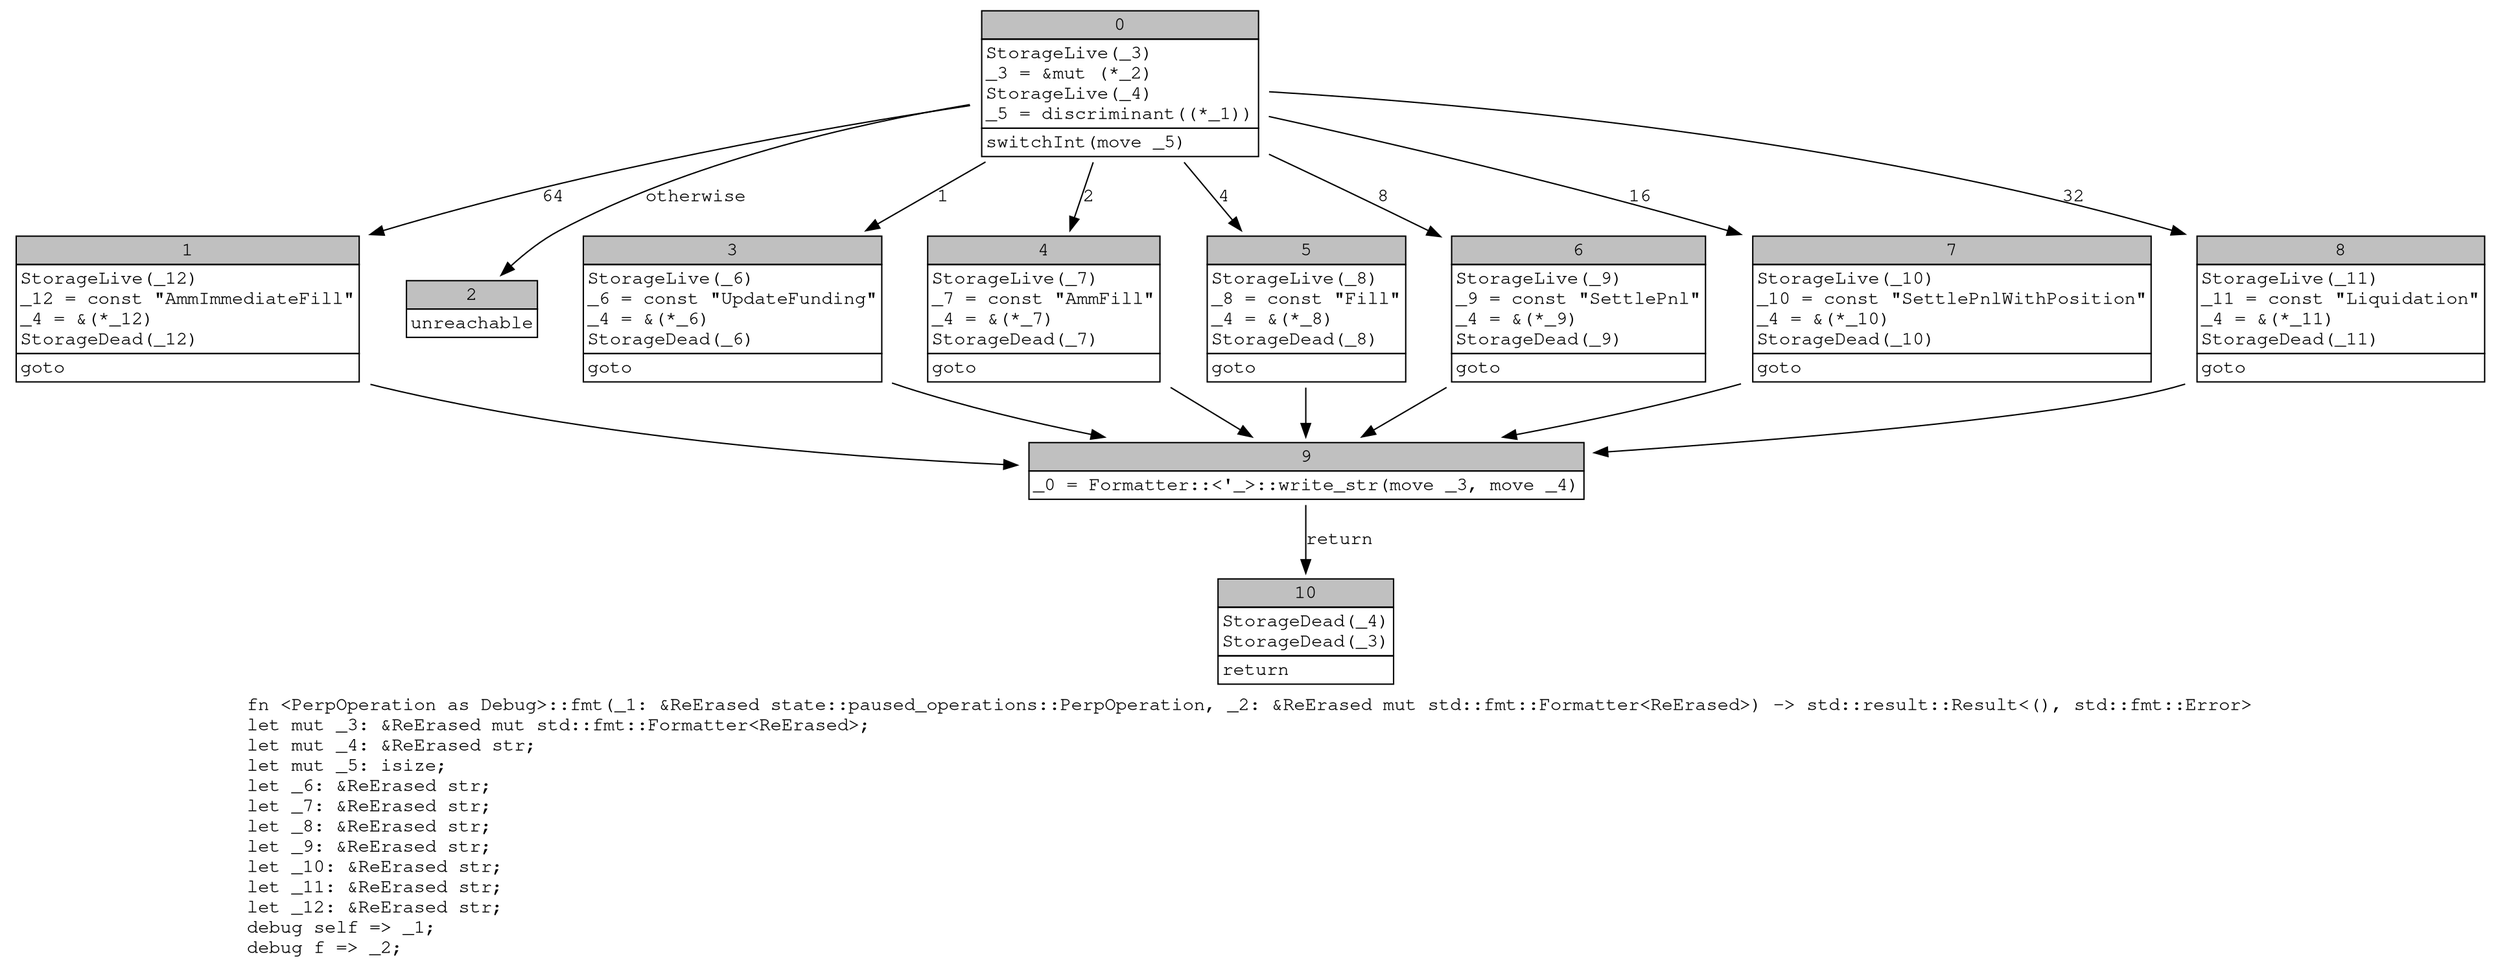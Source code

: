 digraph Mir_0_17077 {
    graph [fontname="Courier, monospace"];
    node [fontname="Courier, monospace"];
    edge [fontname="Courier, monospace"];
    label=<fn &lt;PerpOperation as Debug&gt;::fmt(_1: &amp;ReErased state::paused_operations::PerpOperation, _2: &amp;ReErased mut std::fmt::Formatter&lt;ReErased&gt;) -&gt; std::result::Result&lt;(), std::fmt::Error&gt;<br align="left"/>let mut _3: &amp;ReErased mut std::fmt::Formatter&lt;ReErased&gt;;<br align="left"/>let mut _4: &amp;ReErased str;<br align="left"/>let mut _5: isize;<br align="left"/>let _6: &amp;ReErased str;<br align="left"/>let _7: &amp;ReErased str;<br align="left"/>let _8: &amp;ReErased str;<br align="left"/>let _9: &amp;ReErased str;<br align="left"/>let _10: &amp;ReErased str;<br align="left"/>let _11: &amp;ReErased str;<br align="left"/>let _12: &amp;ReErased str;<br align="left"/>debug self =&gt; _1;<br align="left"/>debug f =&gt; _2;<br align="left"/>>;
    bb0__0_17077 [shape="none", label=<<table border="0" cellborder="1" cellspacing="0"><tr><td bgcolor="gray" align="center" colspan="1">0</td></tr><tr><td align="left" balign="left">StorageLive(_3)<br/>_3 = &amp;mut (*_2)<br/>StorageLive(_4)<br/>_5 = discriminant((*_1))<br/></td></tr><tr><td align="left">switchInt(move _5)</td></tr></table>>];
    bb1__0_17077 [shape="none", label=<<table border="0" cellborder="1" cellspacing="0"><tr><td bgcolor="gray" align="center" colspan="1">1</td></tr><tr><td align="left" balign="left">StorageLive(_12)<br/>_12 = const &quot;AmmImmediateFill&quot;<br/>_4 = &amp;(*_12)<br/>StorageDead(_12)<br/></td></tr><tr><td align="left">goto</td></tr></table>>];
    bb2__0_17077 [shape="none", label=<<table border="0" cellborder="1" cellspacing="0"><tr><td bgcolor="gray" align="center" colspan="1">2</td></tr><tr><td align="left">unreachable</td></tr></table>>];
    bb3__0_17077 [shape="none", label=<<table border="0" cellborder="1" cellspacing="0"><tr><td bgcolor="gray" align="center" colspan="1">3</td></tr><tr><td align="left" balign="left">StorageLive(_6)<br/>_6 = const &quot;UpdateFunding&quot;<br/>_4 = &amp;(*_6)<br/>StorageDead(_6)<br/></td></tr><tr><td align="left">goto</td></tr></table>>];
    bb4__0_17077 [shape="none", label=<<table border="0" cellborder="1" cellspacing="0"><tr><td bgcolor="gray" align="center" colspan="1">4</td></tr><tr><td align="left" balign="left">StorageLive(_7)<br/>_7 = const &quot;AmmFill&quot;<br/>_4 = &amp;(*_7)<br/>StorageDead(_7)<br/></td></tr><tr><td align="left">goto</td></tr></table>>];
    bb5__0_17077 [shape="none", label=<<table border="0" cellborder="1" cellspacing="0"><tr><td bgcolor="gray" align="center" colspan="1">5</td></tr><tr><td align="left" balign="left">StorageLive(_8)<br/>_8 = const &quot;Fill&quot;<br/>_4 = &amp;(*_8)<br/>StorageDead(_8)<br/></td></tr><tr><td align="left">goto</td></tr></table>>];
    bb6__0_17077 [shape="none", label=<<table border="0" cellborder="1" cellspacing="0"><tr><td bgcolor="gray" align="center" colspan="1">6</td></tr><tr><td align="left" balign="left">StorageLive(_9)<br/>_9 = const &quot;SettlePnl&quot;<br/>_4 = &amp;(*_9)<br/>StorageDead(_9)<br/></td></tr><tr><td align="left">goto</td></tr></table>>];
    bb7__0_17077 [shape="none", label=<<table border="0" cellborder="1" cellspacing="0"><tr><td bgcolor="gray" align="center" colspan="1">7</td></tr><tr><td align="left" balign="left">StorageLive(_10)<br/>_10 = const &quot;SettlePnlWithPosition&quot;<br/>_4 = &amp;(*_10)<br/>StorageDead(_10)<br/></td></tr><tr><td align="left">goto</td></tr></table>>];
    bb8__0_17077 [shape="none", label=<<table border="0" cellborder="1" cellspacing="0"><tr><td bgcolor="gray" align="center" colspan="1">8</td></tr><tr><td align="left" balign="left">StorageLive(_11)<br/>_11 = const &quot;Liquidation&quot;<br/>_4 = &amp;(*_11)<br/>StorageDead(_11)<br/></td></tr><tr><td align="left">goto</td></tr></table>>];
    bb9__0_17077 [shape="none", label=<<table border="0" cellborder="1" cellspacing="0"><tr><td bgcolor="gray" align="center" colspan="1">9</td></tr><tr><td align="left">_0 = Formatter::&lt;'_&gt;::write_str(move _3, move _4)</td></tr></table>>];
    bb10__0_17077 [shape="none", label=<<table border="0" cellborder="1" cellspacing="0"><tr><td bgcolor="gray" align="center" colspan="1">10</td></tr><tr><td align="left" balign="left">StorageDead(_4)<br/>StorageDead(_3)<br/></td></tr><tr><td align="left">return</td></tr></table>>];
    bb0__0_17077 -> bb3__0_17077 [label="1"];
    bb0__0_17077 -> bb4__0_17077 [label="2"];
    bb0__0_17077 -> bb5__0_17077 [label="4"];
    bb0__0_17077 -> bb6__0_17077 [label="8"];
    bb0__0_17077 -> bb7__0_17077 [label="16"];
    bb0__0_17077 -> bb8__0_17077 [label="32"];
    bb0__0_17077 -> bb1__0_17077 [label="64"];
    bb0__0_17077 -> bb2__0_17077 [label="otherwise"];
    bb1__0_17077 -> bb9__0_17077 [label=""];
    bb3__0_17077 -> bb9__0_17077 [label=""];
    bb4__0_17077 -> bb9__0_17077 [label=""];
    bb5__0_17077 -> bb9__0_17077 [label=""];
    bb6__0_17077 -> bb9__0_17077 [label=""];
    bb7__0_17077 -> bb9__0_17077 [label=""];
    bb8__0_17077 -> bb9__0_17077 [label=""];
    bb9__0_17077 -> bb10__0_17077 [label="return"];
}
